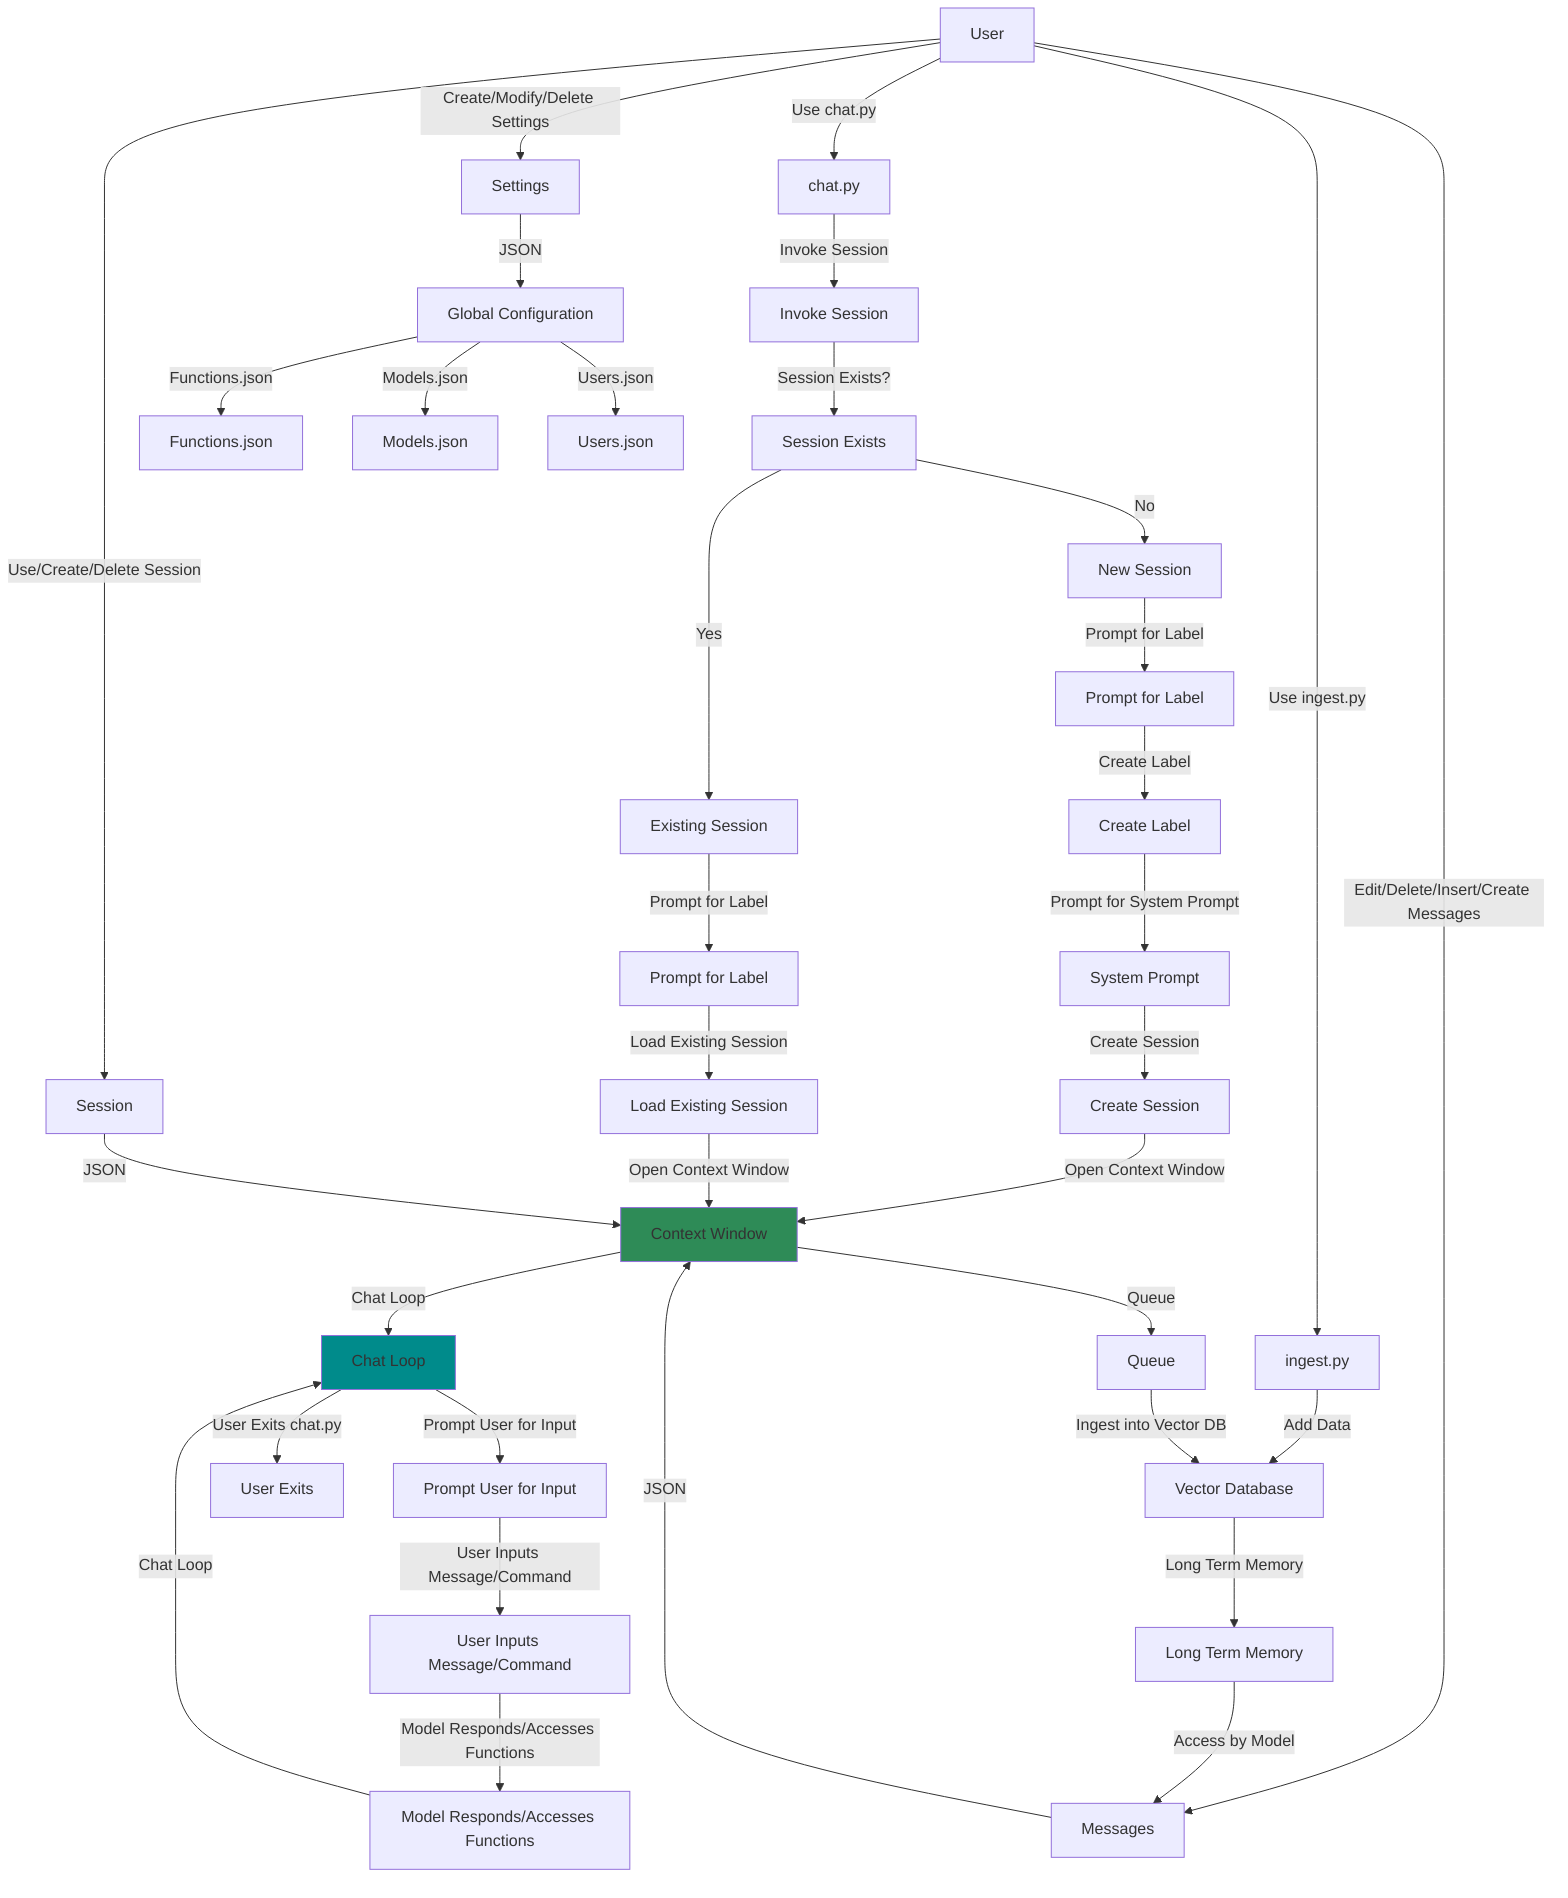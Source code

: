graph TB
  U["User"] -- "Use chat.py" --> CP["chat.py"]
  CP -- "Invoke Session" --> IS["Invoke Session"]
  IS -- "Session Exists?" --> SE["Session Exists"]
  SE -- "No" --> NS["New Session"]
  NS -- "Prompt for Label" --> PL["Prompt for Label"]
  PL -- "Create Label" --> CL["Create Label"]
  CL -- "Prompt for System Prompt" --> SP["System Prompt"]
  SP -- "Create Session" --> CS["Create Session"]
  CS -- "Open Context Window" --> CW["Context Window"]
  CW -- "Chat Loop" --> CLP["Chat Loop"]
  CLP -- "Prompt User for Input" --> PUI["Prompt User for Input"]
  PUI -- "User Inputs Message/Command" --> UIMC["User Inputs Message/Command"]
  UIMC -- "Model Responds/Accesses Functions" --> MRAF["Model Responds/Accesses Functions"]
  MRAF -- "Chat Loop" --> CLP
  CLP -- "User Exits chat.py" --> UE["User Exits"]
  SE -- "Yes" --> ES["Existing Session"]
  ES -- "Prompt for Label" --> PL2["Prompt for Label"]
  PL2 -- "Load Existing Session" --> LES["Load Existing Session"]
  LES -- "Open Context Window" --> CW
  U -- "Edit/Delete/Insert/Create Messages" --> M["Messages"]
  U -- "Use/Create/Delete Session" --> S["Session"]
  U -- "Create/Modify/Delete Settings" --> ST["Settings"]
  U -- "Use ingest.py" --> IP["ingest.py"]
  M -- "JSON" --> CW
  S -- "JSON" --> CW
  ST -- "JSON" --> GC["Global Configuration"]
  GC -- "Functions.json" --> FJ["Functions.json"]
  GC -- "Models.json" --> MJ["Models.json"]
  GC -- "Users.json" --> UJ["Users.json"]
  IP -- "Add Data" --> VDB["Vector Database"]
  CW -- "Queue" --> Q["Queue"]
  Q -- "Ingest into Vector DB" --> VDB
  VDB -- "Long Term Memory" --> LTM["Long Term Memory"]
  LTM -- "Access by Model" --> M
  style CW fill:#2E8B57
  style CLP fill:#008B8B